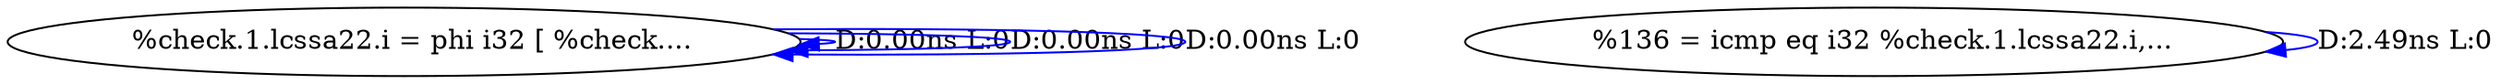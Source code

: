 digraph {
Node0x4192b60[label="  %check.1.lcssa22.i = phi i32 [ %check...."];
Node0x4192b60 -> Node0x4192b60[label="D:0.00ns L:0",color=blue];
Node0x4192b60 -> Node0x4192b60[label="D:0.00ns L:0",color=blue];
Node0x4192b60 -> Node0x4192b60[label="D:0.00ns L:0",color=blue];
Node0x4192d20[label="  %136 = icmp eq i32 %check.1.lcssa22.i,..."];
Node0x4192d20 -> Node0x4192d20[label="D:2.49ns L:0",color=blue];
}
